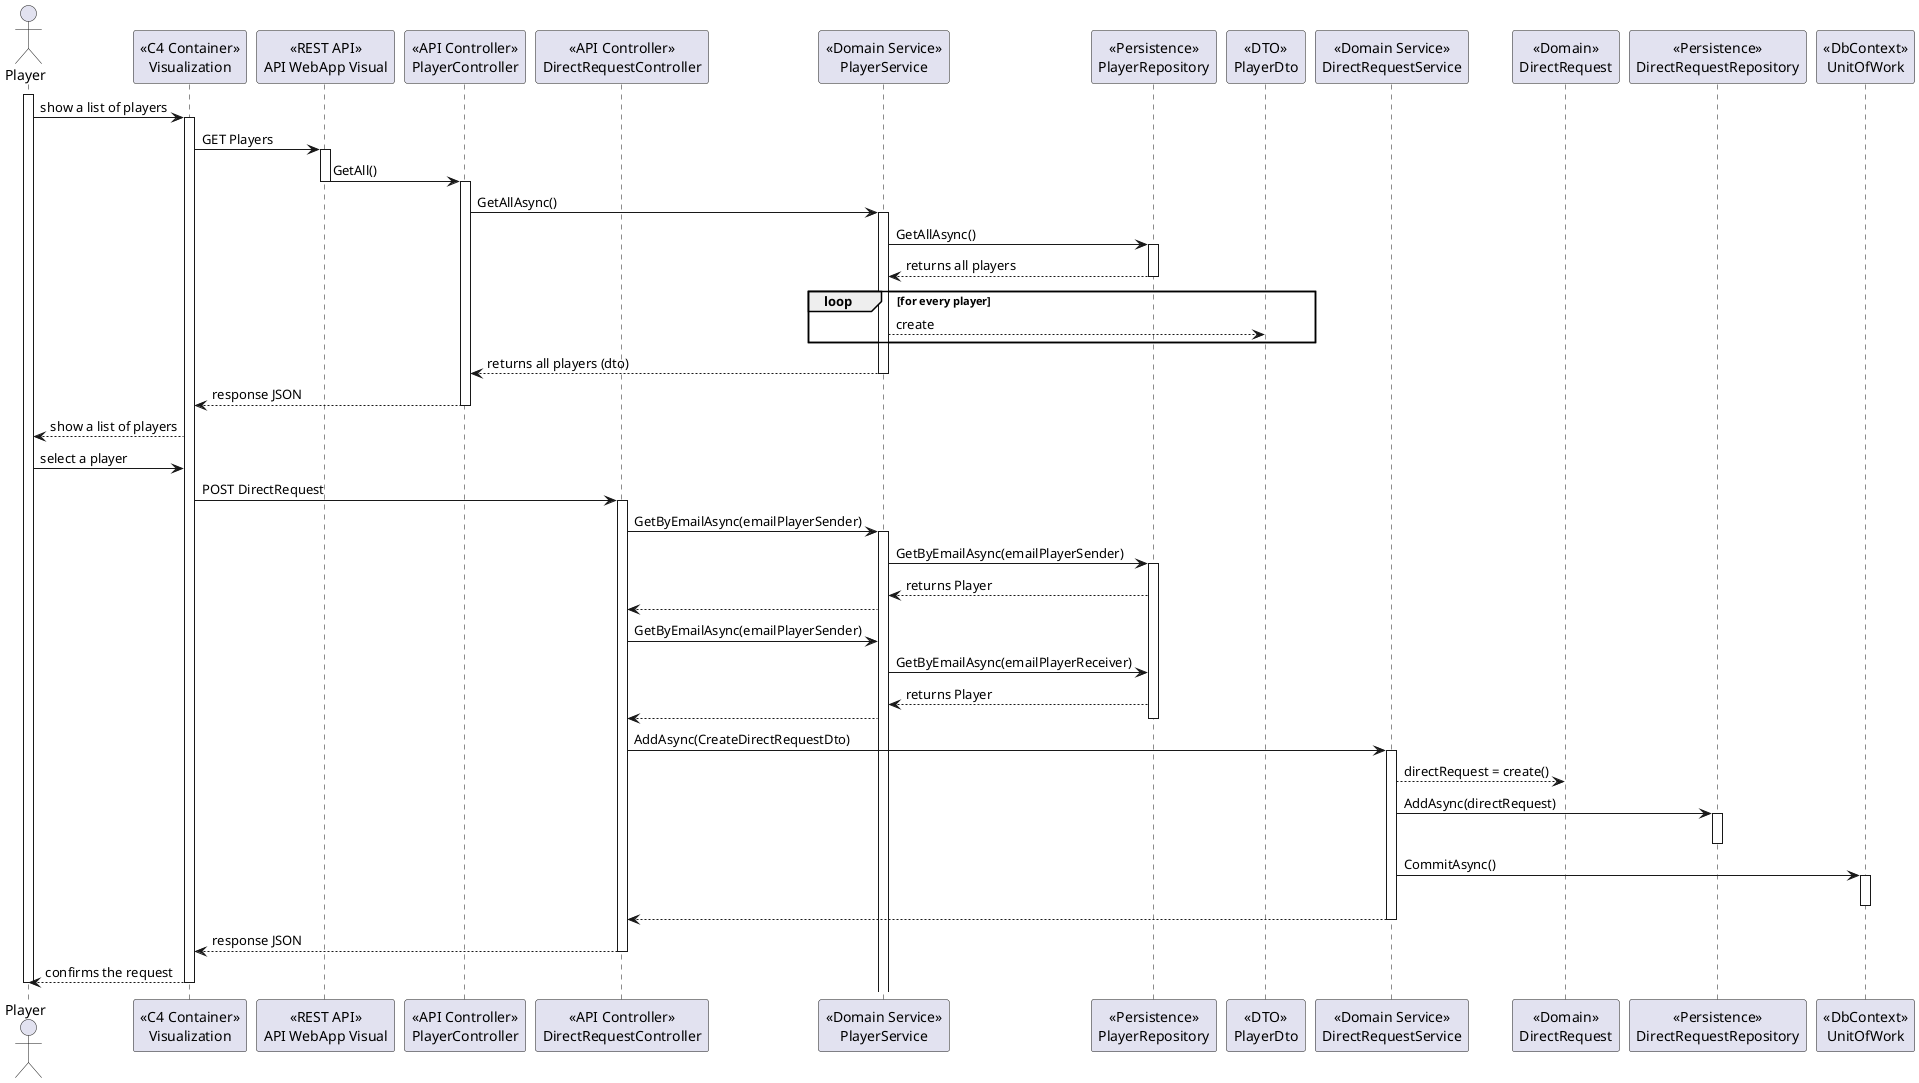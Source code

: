 ﻿@startuml

actor "Player" as P

participant "<<C4 Container>>\nVisualization" as V
participant "<<REST API>>\nAPI WebApp Visual" as API
participant "<<API Controller>>\nPlayerController" as PC
participant "<<API Controller>>\nDirectRequestController" as DRC
participant "<<Domain Service>>\nPlayerService" as PS
participant "<<Persistence>>\nPlayerRepository" as PR
participant "<<DTO>>\nPlayerDto" as PDTO
participant "<<Domain Service>>\nDirectRequestService" as DRS
participant "<<Domain>>\nDirectRequest" as DR
participant "<<Persistence>>\nDirectRequestRepository" as DRR
participant "<<DbContext>>\nUnitOfWork" as UW

activate P

P -> V : show a list of players

activate V

V -> API: GET Players

activate API

API -> PC: GetAll()

deactivate API

activate PC 

PC -> PS : GetAllAsync()

activate PS

PS -> PR : GetAllAsync()

activate PR

PR --> PS : returns all players

deactivate PR

loop for every player

PS --> PDTO : create

end

PS --> PC : returns all players (dto)

deactivate PS

PC --> V : response JSON 

deactivate PC 

V --> P : show a list of players

P -> V : select a player

V -> DRC : POST DirectRequest

activate DRC 

DRC -> PS : GetByEmailAsync(emailPlayerSender)

activate PS

PS -> PR : GetByEmailAsync(emailPlayerSender)

activate PR 

PR --> PS : returns Player

PS --> DRC

DRC -> PS : GetByEmailAsync(emailPlayerSender)

PS -> PR : GetByEmailAsync(emailPlayerReceiver)

PR --> PS : returns Player

PS --> DRC

deactivate PR

DRC -> DRS : AddAsync(CreateDirectRequestDto)

activate DRS 

DRS --> DR : directRequest = create()

DRS -> DRR : AddAsync(directRequest)

activate DRR
deactivate DRR

DRS -> UW : CommitAsync()

activate UW 
deactivate UW
 
DRS --> DRC 

deactivate DRS

DRC --> V : response JSON

deactivate DRC 

V --> P : confirms the request

deactivate V 

deactivate P

@enduml
